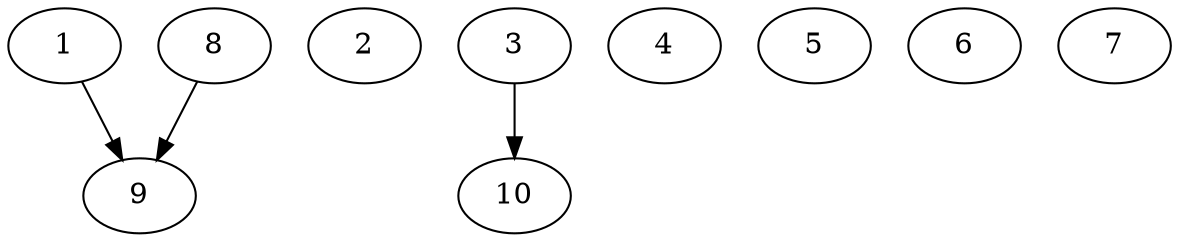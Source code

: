 // DAG automatically generated by daggen at Thu Oct  3 13:58:05 2019
// ./daggen --dot -n 10 --ccr 0.3 --fat 0.9 --regular 0.7 --density 0.5 --mindata 5242880 --maxdata 52428800 
digraph G {
  1 [size="28129280", alpha="0.02", expect_size="8438784"] 
  1 -> 9 [size ="8438784"]
  2 [size="54702080", alpha="0.17", expect_size="16410624"] 
  3 [size="107786240", alpha="0.09", expect_size="32335872"] 
  3 -> 10 [size ="32335872"]
  4 [size="61825707", alpha="0.10", expect_size="18547712"] 
  5 [size="64139947", alpha="0.09", expect_size="19241984"] 
  6 [size="137960107", alpha="0.17", expect_size="41388032"] 
  7 [size="148435627", alpha="0.15", expect_size="44530688"] 
  8 [size="92934827", alpha="0.08", expect_size="27880448"] 
  8 -> 9 [size ="27880448"]
  9 [size="144472747", alpha="0.13", expect_size="43341824"] 
  10 [size="114875733", alpha="0.12", expect_size="34462720"] 
}

